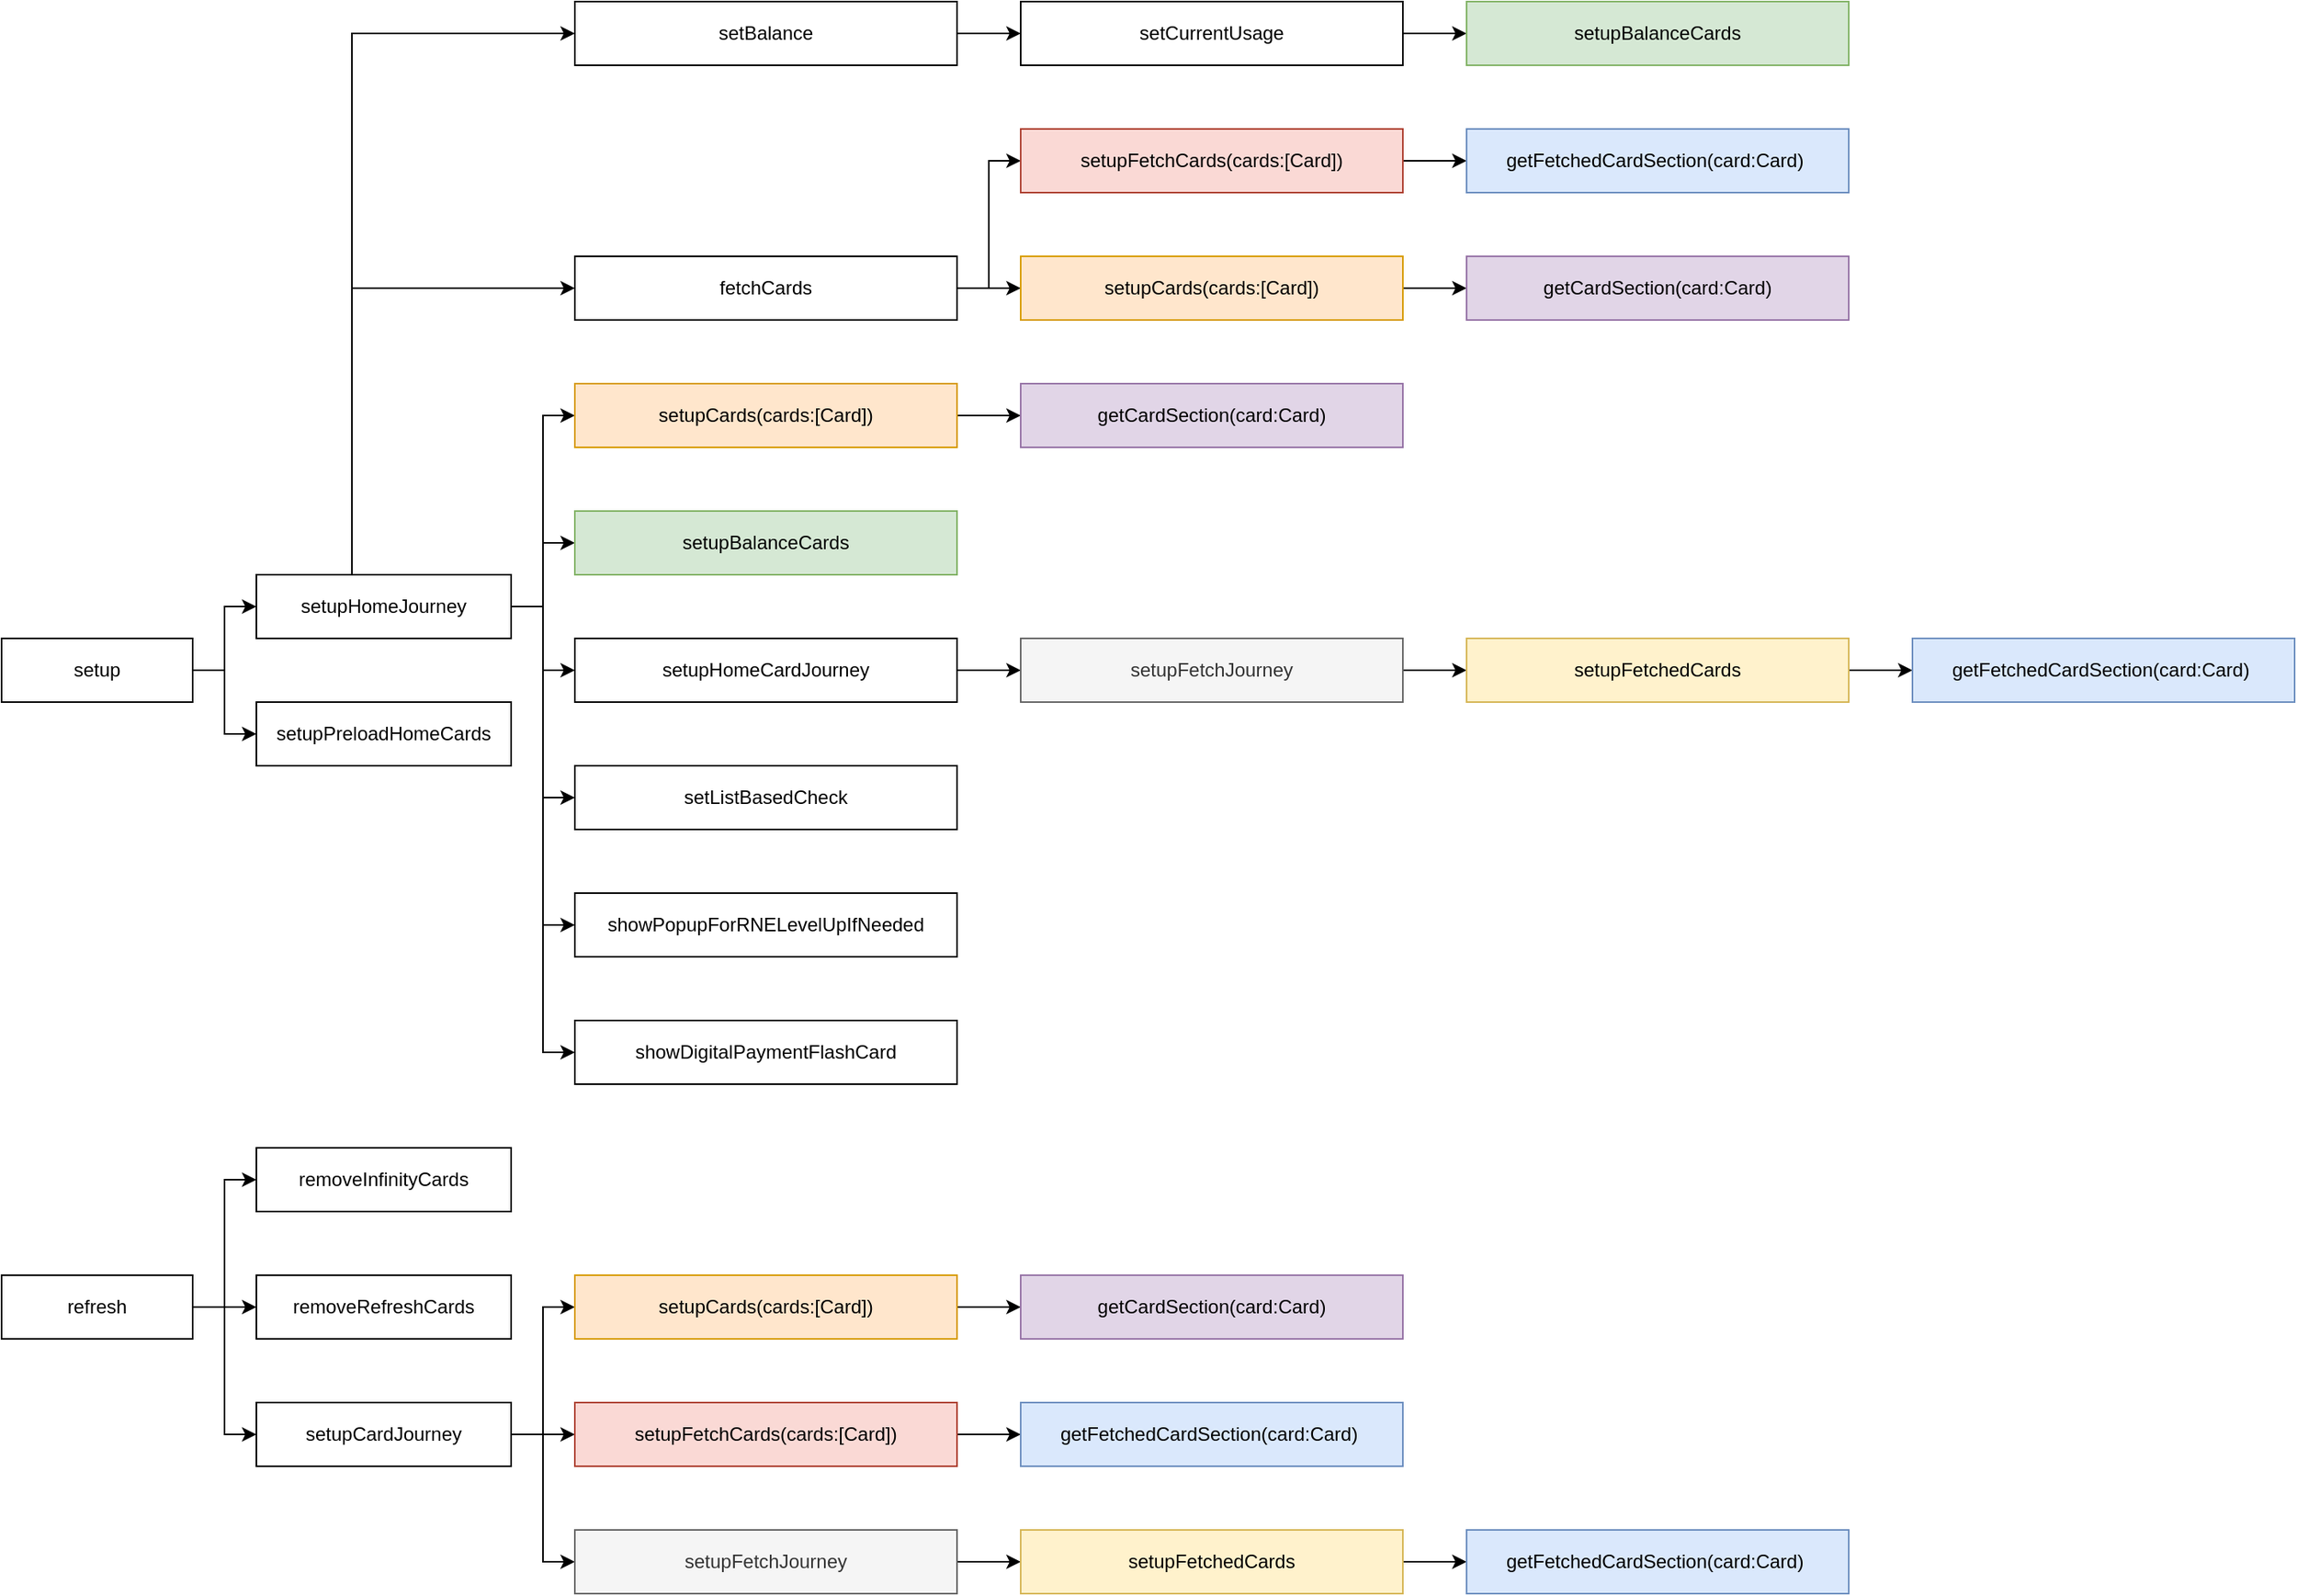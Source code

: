 <mxfile version="21.0.8" type="github">
  <diagram id="uEitK5Yw8WxjuDZyDiQq" name="Page-1">
    <mxGraphModel dx="1004" dy="1711" grid="1" gridSize="10" guides="1" tooltips="1" connect="1" arrows="1" fold="1" page="1" pageScale="1" pageWidth="827" pageHeight="1169" math="0" shadow="0">
      <root>
        <mxCell id="0" />
        <mxCell id="1" parent="0" />
        <mxCell id="IqSwhLnuAe2NlgsMzAqs-17" style="edgeStyle=orthogonalEdgeStyle;rounded=0;orthogonalLoop=1;jettySize=auto;html=1;entryX=0;entryY=0.5;entryDx=0;entryDy=0;" edge="1" parent="1" source="IqSwhLnuAe2NlgsMzAqs-1" target="IqSwhLnuAe2NlgsMzAqs-2">
          <mxGeometry relative="1" as="geometry" />
        </mxCell>
        <mxCell id="IqSwhLnuAe2NlgsMzAqs-18" style="edgeStyle=orthogonalEdgeStyle;rounded=0;orthogonalLoop=1;jettySize=auto;html=1;entryX=0;entryY=0.5;entryDx=0;entryDy=0;" edge="1" parent="1" source="IqSwhLnuAe2NlgsMzAqs-1" target="IqSwhLnuAe2NlgsMzAqs-3">
          <mxGeometry relative="1" as="geometry" />
        </mxCell>
        <mxCell id="IqSwhLnuAe2NlgsMzAqs-1" value="setup" style="text;html=1;strokeColor=default;fillColor=none;align=center;verticalAlign=middle;whiteSpace=wrap;rounded=0;" vertex="1" parent="1">
          <mxGeometry y="320" width="120" height="40" as="geometry" />
        </mxCell>
        <mxCell id="IqSwhLnuAe2NlgsMzAqs-11" style="edgeStyle=orthogonalEdgeStyle;rounded=0;orthogonalLoop=1;jettySize=auto;html=1;entryX=0;entryY=0.5;entryDx=0;entryDy=0;" edge="1" parent="1" source="IqSwhLnuAe2NlgsMzAqs-2" target="IqSwhLnuAe2NlgsMzAqs-5">
          <mxGeometry relative="1" as="geometry" />
        </mxCell>
        <mxCell id="IqSwhLnuAe2NlgsMzAqs-13" style="edgeStyle=orthogonalEdgeStyle;rounded=0;orthogonalLoop=1;jettySize=auto;html=1;entryX=0;entryY=0.5;entryDx=0;entryDy=0;" edge="1" parent="1" source="IqSwhLnuAe2NlgsMzAqs-2" target="IqSwhLnuAe2NlgsMzAqs-7">
          <mxGeometry relative="1" as="geometry" />
        </mxCell>
        <mxCell id="IqSwhLnuAe2NlgsMzAqs-14" style="edgeStyle=orthogonalEdgeStyle;rounded=0;orthogonalLoop=1;jettySize=auto;html=1;entryX=0;entryY=0.5;entryDx=0;entryDy=0;" edge="1" parent="1" source="IqSwhLnuAe2NlgsMzAqs-2" target="IqSwhLnuAe2NlgsMzAqs-8">
          <mxGeometry relative="1" as="geometry" />
        </mxCell>
        <mxCell id="IqSwhLnuAe2NlgsMzAqs-15" style="edgeStyle=orthogonalEdgeStyle;rounded=0;orthogonalLoop=1;jettySize=auto;html=1;entryX=0;entryY=0.5;entryDx=0;entryDy=0;" edge="1" parent="1" source="IqSwhLnuAe2NlgsMzAqs-2" target="IqSwhLnuAe2NlgsMzAqs-9">
          <mxGeometry relative="1" as="geometry" />
        </mxCell>
        <mxCell id="IqSwhLnuAe2NlgsMzAqs-20" style="edgeStyle=orthogonalEdgeStyle;rounded=0;orthogonalLoop=1;jettySize=auto;html=1;entryX=0;entryY=0.5;entryDx=0;entryDy=0;" edge="1" parent="1" source="IqSwhLnuAe2NlgsMzAqs-2" target="IqSwhLnuAe2NlgsMzAqs-10">
          <mxGeometry relative="1" as="geometry" />
        </mxCell>
        <mxCell id="IqSwhLnuAe2NlgsMzAqs-23" style="edgeStyle=orthogonalEdgeStyle;rounded=0;orthogonalLoop=1;jettySize=auto;html=1;entryX=0;entryY=0.5;entryDx=0;entryDy=0;" edge="1" parent="1" source="IqSwhLnuAe2NlgsMzAqs-2" target="IqSwhLnuAe2NlgsMzAqs-6">
          <mxGeometry relative="1" as="geometry">
            <Array as="points">
              <mxPoint x="340" y="300" />
              <mxPoint x="340" y="180" />
            </Array>
          </mxGeometry>
        </mxCell>
        <mxCell id="IqSwhLnuAe2NlgsMzAqs-28" style="edgeStyle=orthogonalEdgeStyle;rounded=0;orthogonalLoop=1;jettySize=auto;html=1;entryX=0;entryY=0.5;entryDx=0;entryDy=0;" edge="1" parent="1" source="IqSwhLnuAe2NlgsMzAqs-2" target="IqSwhLnuAe2NlgsMzAqs-22">
          <mxGeometry relative="1" as="geometry">
            <Array as="points">
              <mxPoint x="220" y="100" />
            </Array>
          </mxGeometry>
        </mxCell>
        <mxCell id="IqSwhLnuAe2NlgsMzAqs-32" style="edgeStyle=orthogonalEdgeStyle;rounded=0;orthogonalLoop=1;jettySize=auto;html=1;entryX=0;entryY=0.5;entryDx=0;entryDy=0;" edge="1" parent="1" source="IqSwhLnuAe2NlgsMzAqs-2" target="IqSwhLnuAe2NlgsMzAqs-31">
          <mxGeometry relative="1" as="geometry">
            <Array as="points">
              <mxPoint x="220" y="-60" />
            </Array>
          </mxGeometry>
        </mxCell>
        <mxCell id="IqSwhLnuAe2NlgsMzAqs-2" value="setupHomeJourney" style="text;html=1;strokeColor=default;fillColor=none;align=center;verticalAlign=middle;whiteSpace=wrap;rounded=0;" vertex="1" parent="1">
          <mxGeometry x="160" y="280" width="160" height="40" as="geometry" />
        </mxCell>
        <mxCell id="IqSwhLnuAe2NlgsMzAqs-3" value="setupPreloadHomeCards" style="text;html=1;strokeColor=default;fillColor=none;align=center;verticalAlign=middle;whiteSpace=wrap;rounded=0;" vertex="1" parent="1">
          <mxGeometry x="160" y="360" width="160" height="40" as="geometry" />
        </mxCell>
        <mxCell id="IqSwhLnuAe2NlgsMzAqs-5" value="setupBalanceCards" style="text;html=1;strokeColor=#82b366;fillColor=#d5e8d4;align=center;verticalAlign=middle;whiteSpace=wrap;rounded=0;" vertex="1" parent="1">
          <mxGeometry x="360" y="240" width="240" height="40" as="geometry" />
        </mxCell>
        <mxCell id="IqSwhLnuAe2NlgsMzAqs-42" style="edgeStyle=orthogonalEdgeStyle;rounded=0;orthogonalLoop=1;jettySize=auto;html=1;entryX=0;entryY=0.5;entryDx=0;entryDy=0;" edge="1" parent="1" source="IqSwhLnuAe2NlgsMzAqs-6" target="IqSwhLnuAe2NlgsMzAqs-37">
          <mxGeometry relative="1" as="geometry" />
        </mxCell>
        <mxCell id="IqSwhLnuAe2NlgsMzAqs-6" value="setupCards(cards:[Card])" style="text;html=1;strokeColor=#d79b00;fillColor=#ffe6cc;align=center;verticalAlign=middle;whiteSpace=wrap;rounded=0;" vertex="1" parent="1">
          <mxGeometry x="360" y="160" width="240" height="40" as="geometry" />
        </mxCell>
        <mxCell id="IqSwhLnuAe2NlgsMzAqs-87" style="edgeStyle=orthogonalEdgeStyle;rounded=0;orthogonalLoop=1;jettySize=auto;html=1;entryX=0;entryY=0.5;entryDx=0;entryDy=0;" edge="1" parent="1" source="IqSwhLnuAe2NlgsMzAqs-7" target="IqSwhLnuAe2NlgsMzAqs-83">
          <mxGeometry relative="1" as="geometry" />
        </mxCell>
        <mxCell id="IqSwhLnuAe2NlgsMzAqs-7" value="setupHomeCardJourney" style="text;html=1;strokeColor=default;fillColor=none;align=center;verticalAlign=middle;whiteSpace=wrap;rounded=0;" vertex="1" parent="1">
          <mxGeometry x="360" y="320" width="240" height="40" as="geometry" />
        </mxCell>
        <mxCell id="IqSwhLnuAe2NlgsMzAqs-8" value="setListBasedCheck" style="text;html=1;strokeColor=default;fillColor=none;align=center;verticalAlign=middle;whiteSpace=wrap;rounded=0;" vertex="1" parent="1">
          <mxGeometry x="360" y="400" width="240" height="40" as="geometry" />
        </mxCell>
        <mxCell id="IqSwhLnuAe2NlgsMzAqs-9" value="showPopupForRNELevelUpIfNeeded" style="text;html=1;strokeColor=default;fillColor=none;align=center;verticalAlign=middle;whiteSpace=wrap;rounded=0;" vertex="1" parent="1">
          <mxGeometry x="360" y="480" width="240" height="40" as="geometry" />
        </mxCell>
        <mxCell id="IqSwhLnuAe2NlgsMzAqs-10" value="showDigitalPaymentFlashCard" style="text;html=1;strokeColor=default;fillColor=none;align=center;verticalAlign=middle;whiteSpace=wrap;rounded=0;" vertex="1" parent="1">
          <mxGeometry x="360" y="560" width="240" height="40" as="geometry" />
        </mxCell>
        <mxCell id="IqSwhLnuAe2NlgsMzAqs-27" style="edgeStyle=orthogonalEdgeStyle;rounded=0;orthogonalLoop=1;jettySize=auto;html=1;entryX=0;entryY=0.5;entryDx=0;entryDy=0;" edge="1" parent="1" source="IqSwhLnuAe2NlgsMzAqs-22" target="IqSwhLnuAe2NlgsMzAqs-26">
          <mxGeometry relative="1" as="geometry" />
        </mxCell>
        <mxCell id="IqSwhLnuAe2NlgsMzAqs-30" style="edgeStyle=orthogonalEdgeStyle;rounded=0;orthogonalLoop=1;jettySize=auto;html=1;entryX=0;entryY=0.5;entryDx=0;entryDy=0;" edge="1" parent="1" source="IqSwhLnuAe2NlgsMzAqs-22" target="IqSwhLnuAe2NlgsMzAqs-29">
          <mxGeometry relative="1" as="geometry" />
        </mxCell>
        <mxCell id="IqSwhLnuAe2NlgsMzAqs-22" value="fetchCards" style="text;html=1;strokeColor=default;fillColor=none;align=center;verticalAlign=middle;whiteSpace=wrap;rounded=0;" vertex="1" parent="1">
          <mxGeometry x="360" y="80" width="240" height="40" as="geometry" />
        </mxCell>
        <mxCell id="IqSwhLnuAe2NlgsMzAqs-43" style="edgeStyle=orthogonalEdgeStyle;rounded=0;orthogonalLoop=1;jettySize=auto;html=1;entryX=0;entryY=0.5;entryDx=0;entryDy=0;" edge="1" parent="1" source="IqSwhLnuAe2NlgsMzAqs-26" target="IqSwhLnuAe2NlgsMzAqs-41">
          <mxGeometry relative="1" as="geometry" />
        </mxCell>
        <mxCell id="IqSwhLnuAe2NlgsMzAqs-26" value="setupCards(cards:[Card])" style="text;html=1;strokeColor=#d79b00;fillColor=#ffe6cc;align=center;verticalAlign=middle;whiteSpace=wrap;rounded=0;" vertex="1" parent="1">
          <mxGeometry x="640" y="80" width="240" height="40" as="geometry" />
        </mxCell>
        <mxCell id="IqSwhLnuAe2NlgsMzAqs-48" style="edgeStyle=orthogonalEdgeStyle;rounded=0;orthogonalLoop=1;jettySize=auto;html=1;entryX=0;entryY=0.5;entryDx=0;entryDy=0;" edge="1" parent="1" source="IqSwhLnuAe2NlgsMzAqs-29" target="IqSwhLnuAe2NlgsMzAqs-46">
          <mxGeometry relative="1" as="geometry" />
        </mxCell>
        <mxCell id="IqSwhLnuAe2NlgsMzAqs-29" value="setupFetchCards(cards:[Card])" style="text;html=1;strokeColor=#ae4132;fillColor=#fad9d5;align=center;verticalAlign=middle;whiteSpace=wrap;rounded=0;" vertex="1" parent="1">
          <mxGeometry x="640" width="240" height="40" as="geometry" />
        </mxCell>
        <mxCell id="IqSwhLnuAe2NlgsMzAqs-34" style="edgeStyle=orthogonalEdgeStyle;rounded=0;orthogonalLoop=1;jettySize=auto;html=1;entryX=0;entryY=0.5;entryDx=0;entryDy=0;" edge="1" parent="1" source="IqSwhLnuAe2NlgsMzAqs-31" target="IqSwhLnuAe2NlgsMzAqs-33">
          <mxGeometry relative="1" as="geometry" />
        </mxCell>
        <mxCell id="IqSwhLnuAe2NlgsMzAqs-31" value="setBalance" style="text;html=1;strokeColor=default;fillColor=none;align=center;verticalAlign=middle;whiteSpace=wrap;rounded=0;" vertex="1" parent="1">
          <mxGeometry x="360" y="-80" width="240" height="40" as="geometry" />
        </mxCell>
        <mxCell id="IqSwhLnuAe2NlgsMzAqs-36" style="edgeStyle=orthogonalEdgeStyle;rounded=0;orthogonalLoop=1;jettySize=auto;html=1;entryX=0;entryY=0.5;entryDx=0;entryDy=0;" edge="1" parent="1" source="IqSwhLnuAe2NlgsMzAqs-33" target="IqSwhLnuAe2NlgsMzAqs-35">
          <mxGeometry relative="1" as="geometry" />
        </mxCell>
        <mxCell id="IqSwhLnuAe2NlgsMzAqs-33" value="setCurrentUsage" style="text;html=1;strokeColor=default;fillColor=none;align=center;verticalAlign=middle;whiteSpace=wrap;rounded=0;" vertex="1" parent="1">
          <mxGeometry x="640" y="-80" width="240" height="40" as="geometry" />
        </mxCell>
        <mxCell id="IqSwhLnuAe2NlgsMzAqs-35" value="setupBalanceCards" style="text;html=1;strokeColor=#82b366;fillColor=#d5e8d4;align=center;verticalAlign=middle;whiteSpace=wrap;rounded=0;" vertex="1" parent="1">
          <mxGeometry x="920" y="-80" width="240" height="40" as="geometry" />
        </mxCell>
        <mxCell id="IqSwhLnuAe2NlgsMzAqs-37" value="getCardSection(card:Card)" style="text;html=1;strokeColor=#9673a6;fillColor=#e1d5e7;align=center;verticalAlign=middle;whiteSpace=wrap;rounded=0;" vertex="1" parent="1">
          <mxGeometry x="640" y="160" width="240" height="40" as="geometry" />
        </mxCell>
        <mxCell id="IqSwhLnuAe2NlgsMzAqs-41" value="getCardSection(card:Card)" style="text;html=1;strokeColor=#9673a6;fillColor=#e1d5e7;align=center;verticalAlign=middle;whiteSpace=wrap;rounded=0;" vertex="1" parent="1">
          <mxGeometry x="920" y="80" width="240" height="40" as="geometry" />
        </mxCell>
        <mxCell id="IqSwhLnuAe2NlgsMzAqs-46" value="getFetchedCardSection(card:Card)&amp;nbsp;" style="text;html=1;strokeColor=#6c8ebf;fillColor=#dae8fc;align=center;verticalAlign=middle;whiteSpace=wrap;rounded=0;" vertex="1" parent="1">
          <mxGeometry x="920" width="240" height="40" as="geometry" />
        </mxCell>
        <mxCell id="IqSwhLnuAe2NlgsMzAqs-54" style="edgeStyle=orthogonalEdgeStyle;rounded=0;orthogonalLoop=1;jettySize=auto;html=1;entryX=0;entryY=0.5;entryDx=0;entryDy=0;" edge="1" parent="1" source="IqSwhLnuAe2NlgsMzAqs-50" target="IqSwhLnuAe2NlgsMzAqs-52">
          <mxGeometry relative="1" as="geometry" />
        </mxCell>
        <mxCell id="IqSwhLnuAe2NlgsMzAqs-55" style="edgeStyle=orthogonalEdgeStyle;rounded=0;orthogonalLoop=1;jettySize=auto;html=1;entryX=0;entryY=0.5;entryDx=0;entryDy=0;" edge="1" parent="1" source="IqSwhLnuAe2NlgsMzAqs-50" target="IqSwhLnuAe2NlgsMzAqs-51">
          <mxGeometry relative="1" as="geometry" />
        </mxCell>
        <mxCell id="IqSwhLnuAe2NlgsMzAqs-56" style="edgeStyle=orthogonalEdgeStyle;rounded=0;orthogonalLoop=1;jettySize=auto;html=1;entryX=0;entryY=0.5;entryDx=0;entryDy=0;" edge="1" parent="1" source="IqSwhLnuAe2NlgsMzAqs-50" target="IqSwhLnuAe2NlgsMzAqs-53">
          <mxGeometry relative="1" as="geometry">
            <mxPoint x="150" y="830" as="targetPoint" />
          </mxGeometry>
        </mxCell>
        <mxCell id="IqSwhLnuAe2NlgsMzAqs-50" value="refresh" style="text;html=1;strokeColor=default;fillColor=none;align=center;verticalAlign=middle;whiteSpace=wrap;rounded=0;" vertex="1" parent="1">
          <mxGeometry y="720" width="120" height="40" as="geometry" />
        </mxCell>
        <mxCell id="IqSwhLnuAe2NlgsMzAqs-51" value="removeInfinityCards" style="text;html=1;strokeColor=default;fillColor=none;align=center;verticalAlign=middle;whiteSpace=wrap;rounded=0;" vertex="1" parent="1">
          <mxGeometry x="160" y="640" width="160" height="40" as="geometry" />
        </mxCell>
        <mxCell id="IqSwhLnuAe2NlgsMzAqs-52" value="removeRefreshCards" style="text;html=1;strokeColor=default;fillColor=none;align=center;verticalAlign=middle;whiteSpace=wrap;rounded=0;" vertex="1" parent="1">
          <mxGeometry x="160" y="720" width="160" height="40" as="geometry" />
        </mxCell>
        <mxCell id="IqSwhLnuAe2NlgsMzAqs-61" style="edgeStyle=orthogonalEdgeStyle;rounded=0;orthogonalLoop=1;jettySize=auto;html=1;entryX=0;entryY=0.5;entryDx=0;entryDy=0;" edge="1" parent="1" source="IqSwhLnuAe2NlgsMzAqs-53" target="IqSwhLnuAe2NlgsMzAqs-57">
          <mxGeometry relative="1" as="geometry" />
        </mxCell>
        <mxCell id="IqSwhLnuAe2NlgsMzAqs-65" style="edgeStyle=orthogonalEdgeStyle;rounded=0;orthogonalLoop=1;jettySize=auto;html=1;entryX=0;entryY=0.5;entryDx=0;entryDy=0;" edge="1" parent="1" source="IqSwhLnuAe2NlgsMzAqs-53" target="IqSwhLnuAe2NlgsMzAqs-63">
          <mxGeometry relative="1" as="geometry" />
        </mxCell>
        <mxCell id="IqSwhLnuAe2NlgsMzAqs-67" style="edgeStyle=orthogonalEdgeStyle;rounded=0;orthogonalLoop=1;jettySize=auto;html=1;entryX=0;entryY=0.5;entryDx=0;entryDy=0;" edge="1" parent="1" source="IqSwhLnuAe2NlgsMzAqs-53" target="IqSwhLnuAe2NlgsMzAqs-66">
          <mxGeometry relative="1" as="geometry" />
        </mxCell>
        <mxCell id="IqSwhLnuAe2NlgsMzAqs-53" value="setupCardJourney" style="text;html=1;strokeColor=default;fillColor=none;align=center;verticalAlign=middle;whiteSpace=wrap;rounded=0;" vertex="1" parent="1">
          <mxGeometry x="160" y="800" width="160" height="40" as="geometry" />
        </mxCell>
        <mxCell id="IqSwhLnuAe2NlgsMzAqs-59" style="edgeStyle=orthogonalEdgeStyle;rounded=0;orthogonalLoop=1;jettySize=auto;html=1;entryX=0;entryY=0.5;entryDx=0;entryDy=0;" edge="1" parent="1" source="IqSwhLnuAe2NlgsMzAqs-57" target="IqSwhLnuAe2NlgsMzAqs-58">
          <mxGeometry relative="1" as="geometry" />
        </mxCell>
        <mxCell id="IqSwhLnuAe2NlgsMzAqs-57" value="setupCards(cards:[Card])" style="text;html=1;strokeColor=#d79b00;fillColor=#ffe6cc;align=center;verticalAlign=middle;whiteSpace=wrap;rounded=0;" vertex="1" parent="1">
          <mxGeometry x="360" y="720" width="240" height="40" as="geometry" />
        </mxCell>
        <mxCell id="IqSwhLnuAe2NlgsMzAqs-58" value="getCardSection(card:Card)" style="text;html=1;strokeColor=#9673a6;fillColor=#e1d5e7;align=center;verticalAlign=middle;whiteSpace=wrap;rounded=0;" vertex="1" parent="1">
          <mxGeometry x="640" y="720" width="240" height="40" as="geometry" />
        </mxCell>
        <mxCell id="IqSwhLnuAe2NlgsMzAqs-62" style="edgeStyle=orthogonalEdgeStyle;rounded=0;orthogonalLoop=1;jettySize=auto;html=1;entryX=0;entryY=0.5;entryDx=0;entryDy=0;" edge="1" parent="1" source="IqSwhLnuAe2NlgsMzAqs-63" target="IqSwhLnuAe2NlgsMzAqs-64">
          <mxGeometry relative="1" as="geometry" />
        </mxCell>
        <mxCell id="IqSwhLnuAe2NlgsMzAqs-63" value="setupFetchCards(cards:[Card])" style="text;html=1;strokeColor=#ae4132;fillColor=#fad9d5;align=center;verticalAlign=middle;whiteSpace=wrap;rounded=0;" vertex="1" parent="1">
          <mxGeometry x="360" y="800" width="240" height="40" as="geometry" />
        </mxCell>
        <mxCell id="IqSwhLnuAe2NlgsMzAqs-64" value="getFetchedCardSection(card:Card)&amp;nbsp;" style="text;html=1;strokeColor=#6c8ebf;fillColor=#dae8fc;align=center;verticalAlign=middle;whiteSpace=wrap;rounded=0;" vertex="1" parent="1">
          <mxGeometry x="640" y="800" width="240" height="40" as="geometry" />
        </mxCell>
        <mxCell id="IqSwhLnuAe2NlgsMzAqs-70" style="edgeStyle=orthogonalEdgeStyle;rounded=0;orthogonalLoop=1;jettySize=auto;html=1;" edge="1" parent="1" source="IqSwhLnuAe2NlgsMzAqs-66" target="IqSwhLnuAe2NlgsMzAqs-69">
          <mxGeometry relative="1" as="geometry" />
        </mxCell>
        <mxCell id="IqSwhLnuAe2NlgsMzAqs-66" value="setupFetchJourney" style="text;html=1;strokeColor=#666666;fillColor=#f5f5f5;align=center;verticalAlign=middle;whiteSpace=wrap;rounded=0;fontColor=#333333;" vertex="1" parent="1">
          <mxGeometry x="360" y="880" width="240" height="40" as="geometry" />
        </mxCell>
        <mxCell id="IqSwhLnuAe2NlgsMzAqs-72" style="edgeStyle=orthogonalEdgeStyle;rounded=0;orthogonalLoop=1;jettySize=auto;html=1;entryX=0;entryY=0.5;entryDx=0;entryDy=0;" edge="1" parent="1" source="IqSwhLnuAe2NlgsMzAqs-69" target="IqSwhLnuAe2NlgsMzAqs-71">
          <mxGeometry relative="1" as="geometry" />
        </mxCell>
        <mxCell id="IqSwhLnuAe2NlgsMzAqs-69" value="setupFetchedCards" style="text;html=1;strokeColor=#d6b656;fillColor=#fff2cc;align=center;verticalAlign=middle;whiteSpace=wrap;rounded=0;" vertex="1" parent="1">
          <mxGeometry x="640" y="880" width="240" height="40" as="geometry" />
        </mxCell>
        <mxCell id="IqSwhLnuAe2NlgsMzAqs-71" value="getFetchedCardSection(card:Card)&amp;nbsp;" style="text;html=1;strokeColor=#6c8ebf;fillColor=#dae8fc;align=center;verticalAlign=middle;whiteSpace=wrap;rounded=0;" vertex="1" parent="1">
          <mxGeometry x="920" y="880" width="240" height="40" as="geometry" />
        </mxCell>
        <mxCell id="IqSwhLnuAe2NlgsMzAqs-82" style="edgeStyle=orthogonalEdgeStyle;rounded=0;orthogonalLoop=1;jettySize=auto;html=1;" edge="1" parent="1" source="IqSwhLnuAe2NlgsMzAqs-83" target="IqSwhLnuAe2NlgsMzAqs-85">
          <mxGeometry relative="1" as="geometry" />
        </mxCell>
        <mxCell id="IqSwhLnuAe2NlgsMzAqs-83" value="setupFetchJourney" style="text;html=1;align=center;verticalAlign=middle;whiteSpace=wrap;rounded=0;fillColor=#f5f5f5;fontColor=#333333;strokeColor=#666666;" vertex="1" parent="1">
          <mxGeometry x="640" y="320" width="240" height="40" as="geometry" />
        </mxCell>
        <mxCell id="IqSwhLnuAe2NlgsMzAqs-84" style="edgeStyle=orthogonalEdgeStyle;rounded=0;orthogonalLoop=1;jettySize=auto;html=1;entryX=0;entryY=0.5;entryDx=0;entryDy=0;" edge="1" parent="1" source="IqSwhLnuAe2NlgsMzAqs-85" target="IqSwhLnuAe2NlgsMzAqs-86">
          <mxGeometry relative="1" as="geometry" />
        </mxCell>
        <mxCell id="IqSwhLnuAe2NlgsMzAqs-85" value="setupFetchedCards" style="text;html=1;strokeColor=#d6b656;fillColor=#fff2cc;align=center;verticalAlign=middle;whiteSpace=wrap;rounded=0;" vertex="1" parent="1">
          <mxGeometry x="920" y="320" width="240" height="40" as="geometry" />
        </mxCell>
        <mxCell id="IqSwhLnuAe2NlgsMzAqs-86" value="getFetchedCardSection(card:Card)&amp;nbsp;" style="text;html=1;strokeColor=#6c8ebf;fillColor=#dae8fc;align=center;verticalAlign=middle;whiteSpace=wrap;rounded=0;" vertex="1" parent="1">
          <mxGeometry x="1200" y="320" width="240" height="40" as="geometry" />
        </mxCell>
      </root>
    </mxGraphModel>
  </diagram>
</mxfile>
